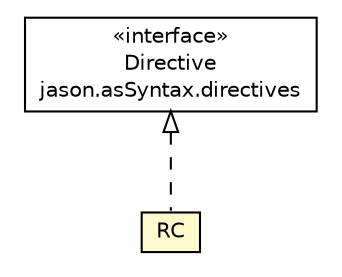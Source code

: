 #!/usr/local/bin/dot
#
# Class diagram 
# Generated by UMLGraph version R5_6_6-1-g9240c4 (http://www.umlgraph.org/)
#

digraph G {
	edge [fontname="Helvetica",fontsize=10,labelfontname="Helvetica",labelfontsize=10];
	node [fontname="Helvetica",fontsize=10,shape=plaintext];
	nodesep=0.25;
	ranksep=0.5;
	// jason.asSyntax.directives.Directive
	c39171 [label=<<table title="jason.asSyntax.directives.Directive" border="0" cellborder="1" cellspacing="0" cellpadding="2" port="p" href="../../directives/Directive.html">
		<tr><td><table border="0" cellspacing="0" cellpadding="1">
<tr><td align="center" balign="center"> &#171;interface&#187; </td></tr>
<tr><td align="center" balign="center"> Directive </td></tr>
<tr><td align="center" balign="center"> jason.asSyntax.directives </td></tr>
		</table></td></tr>
		</table>>, URL="../../directives/Directive.html", fontname="Helvetica", fontcolor="black", fontsize=10.0];
	// jason.asSyntax.patterns.goal.RC
	c39174 [label=<<table title="jason.asSyntax.patterns.goal.RC" border="0" cellborder="1" cellspacing="0" cellpadding="2" port="p" bgcolor="lemonChiffon" href="./RC.html">
		<tr><td><table border="0" cellspacing="0" cellpadding="1">
<tr><td align="center" balign="center"> RC </td></tr>
		</table></td></tr>
		</table>>, URL="./RC.html", fontname="Helvetica", fontcolor="black", fontsize=10.0];
	//jason.asSyntax.patterns.goal.RC implements jason.asSyntax.directives.Directive
	c39171:p -> c39174:p [dir=back,arrowtail=empty,style=dashed];
}

